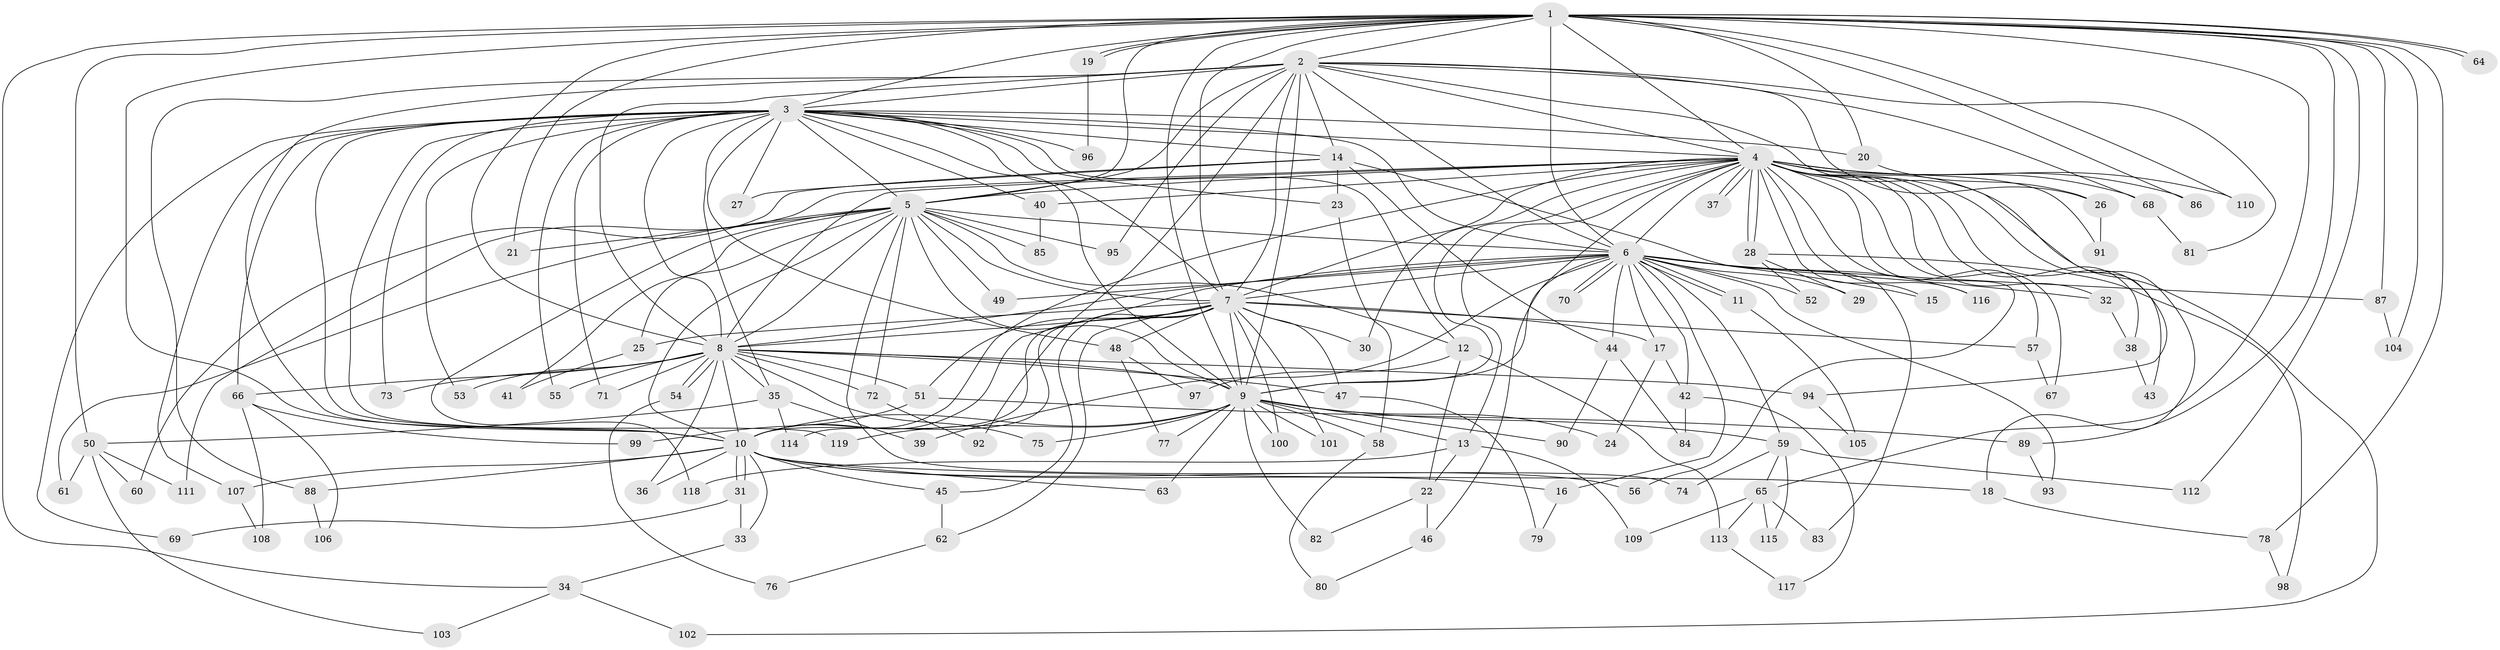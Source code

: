 // coarse degree distribution, {18: 0.041666666666666664, 13: 0.020833333333333332, 15: 0.020833333333333332, 14: 0.041666666666666664, 12: 0.020833333333333332, 20: 0.020833333333333332, 19: 0.020833333333333332, 2: 0.22916666666666666, 6: 0.10416666666666667, 11: 0.020833333333333332, 5: 0.08333333333333333, 3: 0.16666666666666666, 4: 0.14583333333333334, 8: 0.020833333333333332, 1: 0.041666666666666664}
// Generated by graph-tools (version 1.1) at 2025/49/03/04/25 22:49:49]
// undirected, 119 vertices, 263 edges
graph export_dot {
  node [color=gray90,style=filled];
  1;
  2;
  3;
  4;
  5;
  6;
  7;
  8;
  9;
  10;
  11;
  12;
  13;
  14;
  15;
  16;
  17;
  18;
  19;
  20;
  21;
  22;
  23;
  24;
  25;
  26;
  27;
  28;
  29;
  30;
  31;
  32;
  33;
  34;
  35;
  36;
  37;
  38;
  39;
  40;
  41;
  42;
  43;
  44;
  45;
  46;
  47;
  48;
  49;
  50;
  51;
  52;
  53;
  54;
  55;
  56;
  57;
  58;
  59;
  60;
  61;
  62;
  63;
  64;
  65;
  66;
  67;
  68;
  69;
  70;
  71;
  72;
  73;
  74;
  75;
  76;
  77;
  78;
  79;
  80;
  81;
  82;
  83;
  84;
  85;
  86;
  87;
  88;
  89;
  90;
  91;
  92;
  93;
  94;
  95;
  96;
  97;
  98;
  99;
  100;
  101;
  102;
  103;
  104;
  105;
  106;
  107;
  108;
  109;
  110;
  111;
  112;
  113;
  114;
  115;
  116;
  117;
  118;
  119;
  1 -- 2;
  1 -- 3;
  1 -- 4;
  1 -- 5;
  1 -- 6;
  1 -- 7;
  1 -- 8;
  1 -- 9;
  1 -- 10;
  1 -- 19;
  1 -- 19;
  1 -- 20;
  1 -- 21;
  1 -- 34;
  1 -- 50;
  1 -- 64;
  1 -- 64;
  1 -- 65;
  1 -- 78;
  1 -- 86;
  1 -- 87;
  1 -- 89;
  1 -- 104;
  1 -- 110;
  1 -- 112;
  2 -- 3;
  2 -- 4;
  2 -- 5;
  2 -- 6;
  2 -- 7;
  2 -- 8;
  2 -- 9;
  2 -- 10;
  2 -- 14;
  2 -- 26;
  2 -- 68;
  2 -- 81;
  2 -- 88;
  2 -- 92;
  2 -- 94;
  2 -- 95;
  3 -- 4;
  3 -- 5;
  3 -- 6;
  3 -- 7;
  3 -- 8;
  3 -- 9;
  3 -- 10;
  3 -- 12;
  3 -- 14;
  3 -- 20;
  3 -- 23;
  3 -- 27;
  3 -- 35;
  3 -- 40;
  3 -- 48;
  3 -- 53;
  3 -- 55;
  3 -- 66;
  3 -- 69;
  3 -- 71;
  3 -- 73;
  3 -- 96;
  3 -- 107;
  3 -- 119;
  4 -- 5;
  4 -- 6;
  4 -- 7;
  4 -- 8;
  4 -- 9;
  4 -- 10;
  4 -- 13;
  4 -- 15;
  4 -- 18;
  4 -- 28;
  4 -- 28;
  4 -- 30;
  4 -- 32;
  4 -- 37;
  4 -- 37;
  4 -- 38;
  4 -- 40;
  4 -- 43;
  4 -- 46;
  4 -- 56;
  4 -- 57;
  4 -- 67;
  4 -- 68;
  4 -- 86;
  4 -- 91;
  4 -- 102;
  4 -- 110;
  4 -- 111;
  4 -- 116;
  5 -- 6;
  5 -- 7;
  5 -- 8;
  5 -- 9;
  5 -- 10;
  5 -- 12;
  5 -- 21;
  5 -- 25;
  5 -- 41;
  5 -- 49;
  5 -- 61;
  5 -- 72;
  5 -- 74;
  5 -- 85;
  5 -- 95;
  5 -- 118;
  6 -- 7;
  6 -- 8;
  6 -- 9;
  6 -- 10;
  6 -- 11;
  6 -- 11;
  6 -- 15;
  6 -- 16;
  6 -- 17;
  6 -- 29;
  6 -- 32;
  6 -- 39;
  6 -- 42;
  6 -- 44;
  6 -- 49;
  6 -- 52;
  6 -- 59;
  6 -- 70;
  6 -- 70;
  6 -- 87;
  6 -- 93;
  6 -- 116;
  7 -- 8;
  7 -- 9;
  7 -- 10;
  7 -- 17;
  7 -- 25;
  7 -- 30;
  7 -- 45;
  7 -- 47;
  7 -- 48;
  7 -- 51;
  7 -- 57;
  7 -- 62;
  7 -- 100;
  7 -- 101;
  7 -- 114;
  8 -- 9;
  8 -- 10;
  8 -- 35;
  8 -- 36;
  8 -- 47;
  8 -- 51;
  8 -- 53;
  8 -- 54;
  8 -- 54;
  8 -- 55;
  8 -- 66;
  8 -- 71;
  8 -- 72;
  8 -- 73;
  8 -- 75;
  8 -- 94;
  9 -- 10;
  9 -- 13;
  9 -- 24;
  9 -- 58;
  9 -- 59;
  9 -- 63;
  9 -- 75;
  9 -- 77;
  9 -- 82;
  9 -- 90;
  9 -- 100;
  9 -- 101;
  9 -- 119;
  10 -- 16;
  10 -- 18;
  10 -- 31;
  10 -- 31;
  10 -- 33;
  10 -- 36;
  10 -- 45;
  10 -- 56;
  10 -- 63;
  10 -- 88;
  10 -- 107;
  11 -- 105;
  12 -- 22;
  12 -- 97;
  12 -- 113;
  13 -- 22;
  13 -- 109;
  13 -- 118;
  14 -- 23;
  14 -- 27;
  14 -- 44;
  14 -- 60;
  14 -- 83;
  16 -- 79;
  17 -- 24;
  17 -- 42;
  18 -- 78;
  19 -- 96;
  20 -- 26;
  22 -- 46;
  22 -- 82;
  23 -- 58;
  25 -- 41;
  26 -- 91;
  28 -- 29;
  28 -- 52;
  28 -- 98;
  31 -- 33;
  31 -- 69;
  32 -- 38;
  33 -- 34;
  34 -- 102;
  34 -- 103;
  35 -- 39;
  35 -- 50;
  35 -- 114;
  38 -- 43;
  40 -- 85;
  42 -- 84;
  42 -- 117;
  44 -- 84;
  44 -- 90;
  45 -- 62;
  46 -- 80;
  47 -- 79;
  48 -- 77;
  48 -- 97;
  50 -- 60;
  50 -- 61;
  50 -- 103;
  50 -- 111;
  51 -- 89;
  51 -- 99;
  54 -- 76;
  57 -- 67;
  58 -- 80;
  59 -- 65;
  59 -- 74;
  59 -- 112;
  59 -- 115;
  62 -- 76;
  65 -- 83;
  65 -- 109;
  65 -- 113;
  65 -- 115;
  66 -- 99;
  66 -- 106;
  66 -- 108;
  68 -- 81;
  72 -- 92;
  78 -- 98;
  87 -- 104;
  88 -- 106;
  89 -- 93;
  94 -- 105;
  107 -- 108;
  113 -- 117;
}
